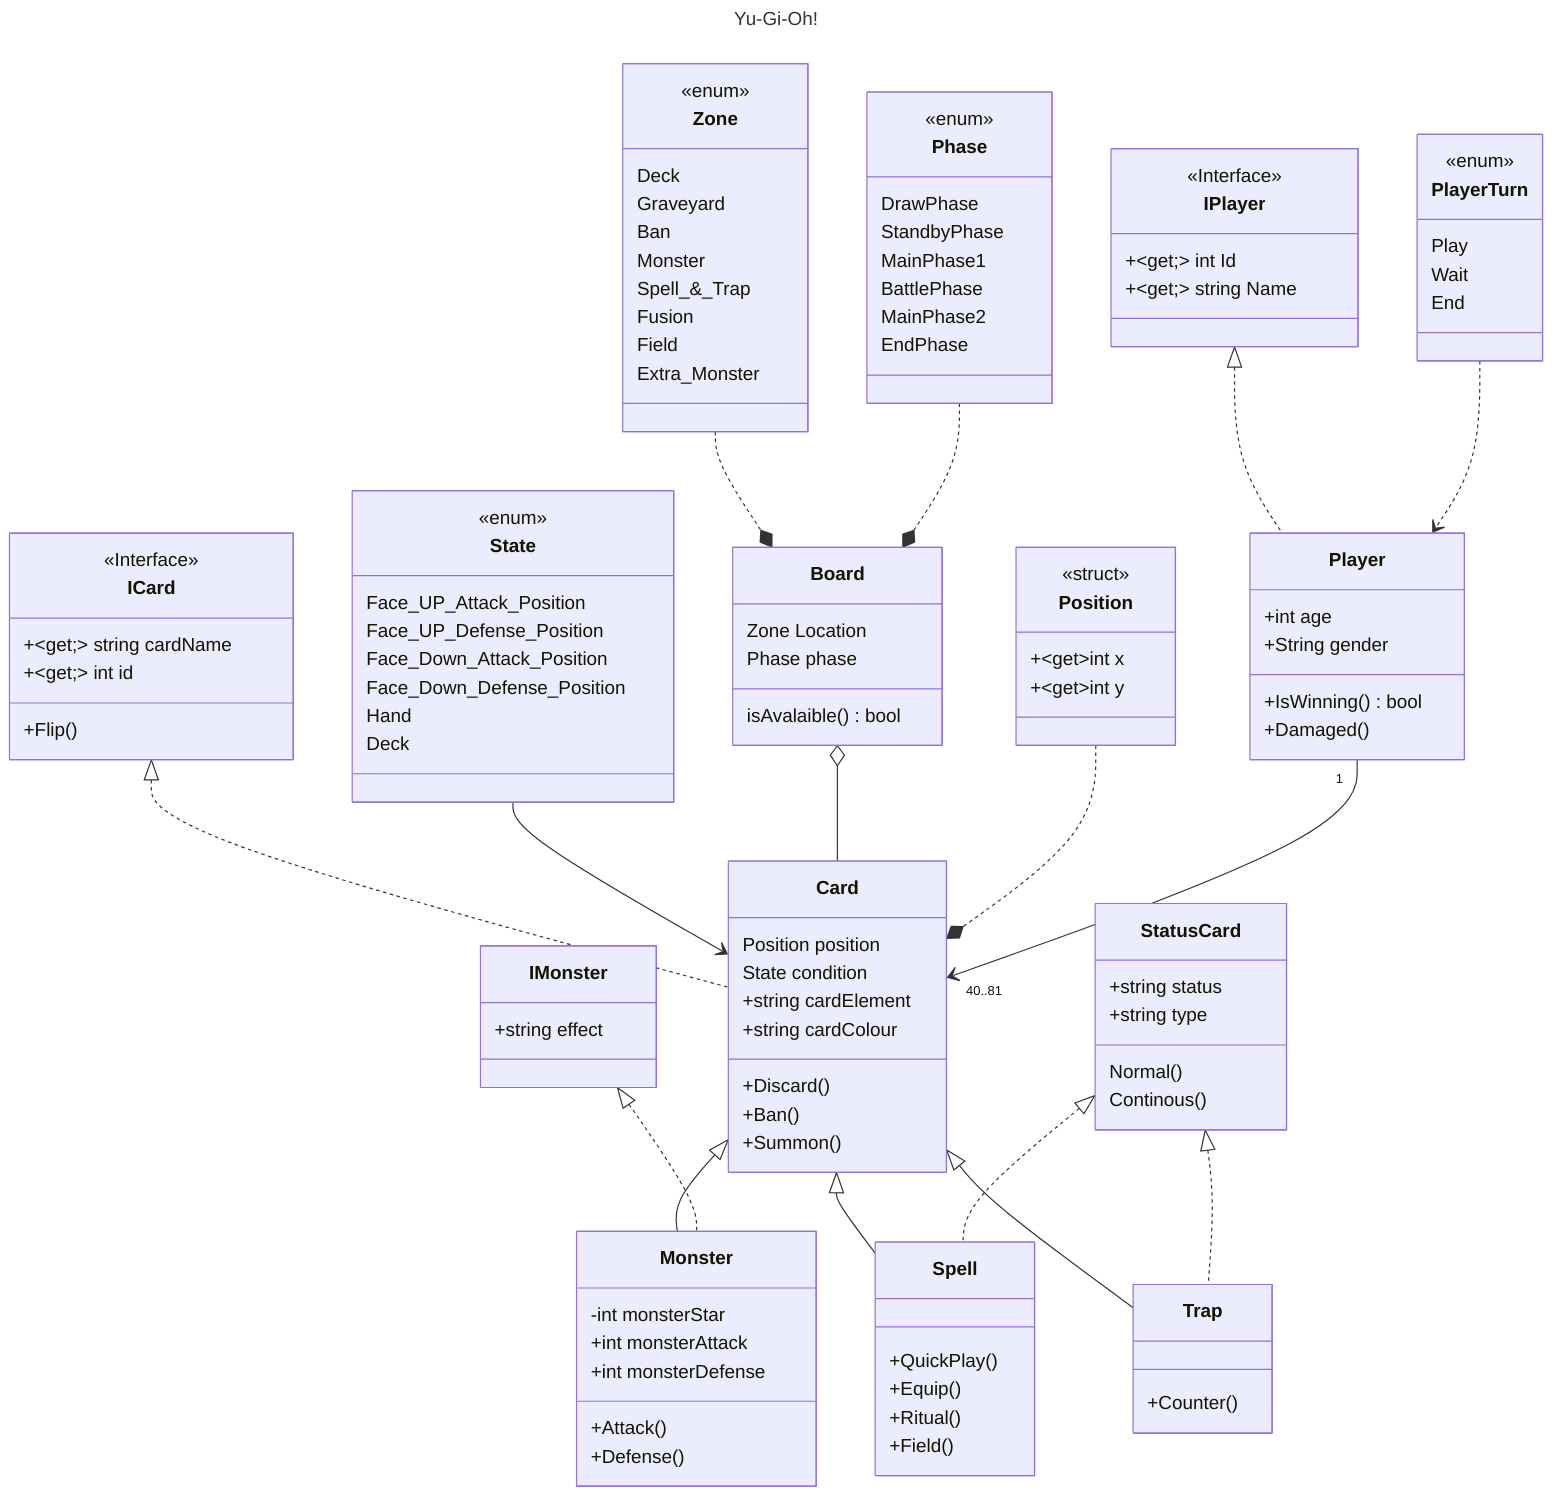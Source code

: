 ---
title : Yu-Gi-Oh!
---
classDiagram
    IPlayer <|.. Player
    Card <|-- Monster
    Card <|-- Spell
    Card <|-- Trap
    ICard <|.. Card
    State --> Card
    StatusCard <|.. Spell
    StatusCard <|.. Trap
    Board o-- Card
    Zone ..* Board
    Phase ..* Board
    Position ..* Card
    PlayerTurn ..> Player
    IMonste r<|.. Monster
    Player "1" --> "40..81" Card

    class Player{
    +int age
    +String gender
    +IsWinning() bool
    +Damaged()
    }

    class IPlayer{
    <<Interface>>
    +~get;~ int Id
    +~get;~ string Name
    }

    class PlayerTurn{
    <<enum>>
    Play
    Wait
    End
    }

    class Card{
    Position position
    State condition
    +string cardElement
    +string cardColour
    +Discard()
    +Ban()
    +Summon()
    }

    class Monster{
        -int monsterStar
        +int monsterAttack
        +int monsterDefense
        +Attack()
        +Defense()
    }
    class Spell{
        +QuickPlay()
        +Equip()
        +Ritual()
        +Field()
    }

    class Trap{
        +Counter()
    }

    class StatusCard{
        +string status
        +string type
        Normal()
        Continous()
    }

    class IMonster{
        +string effect
    }

    class ICard{
    <<Interface>>
    +~get;~ string cardName
    +~get;~ int id
    +Flip()
    }

    class Phase{
    <<enum>>
    DrawPhase
    StandbyPhase
    MainPhase1
    BattlePhase
    MainPhase2
    EndPhase
    }

    class Zone{
    <<enum>>
    Deck
    Graveyard
    Ban
    Monster
    Spell_&_Trap
    Fusion
    Field
    Extra_Monster
    }

    class Board{
    Zone Location
    Phase phase
    isAvalaible() bool
    }

    class State{
    <<enum>>
    Face_UP_Attack_Position
    Face_UP_Defense_Position
    Face_Down_Attack_Position
    Face_Down_Defense_Position
    Hand
    Deck
    }

    class Position{
    <<struct>>
    +~get~int x
    +~get~int y
    }